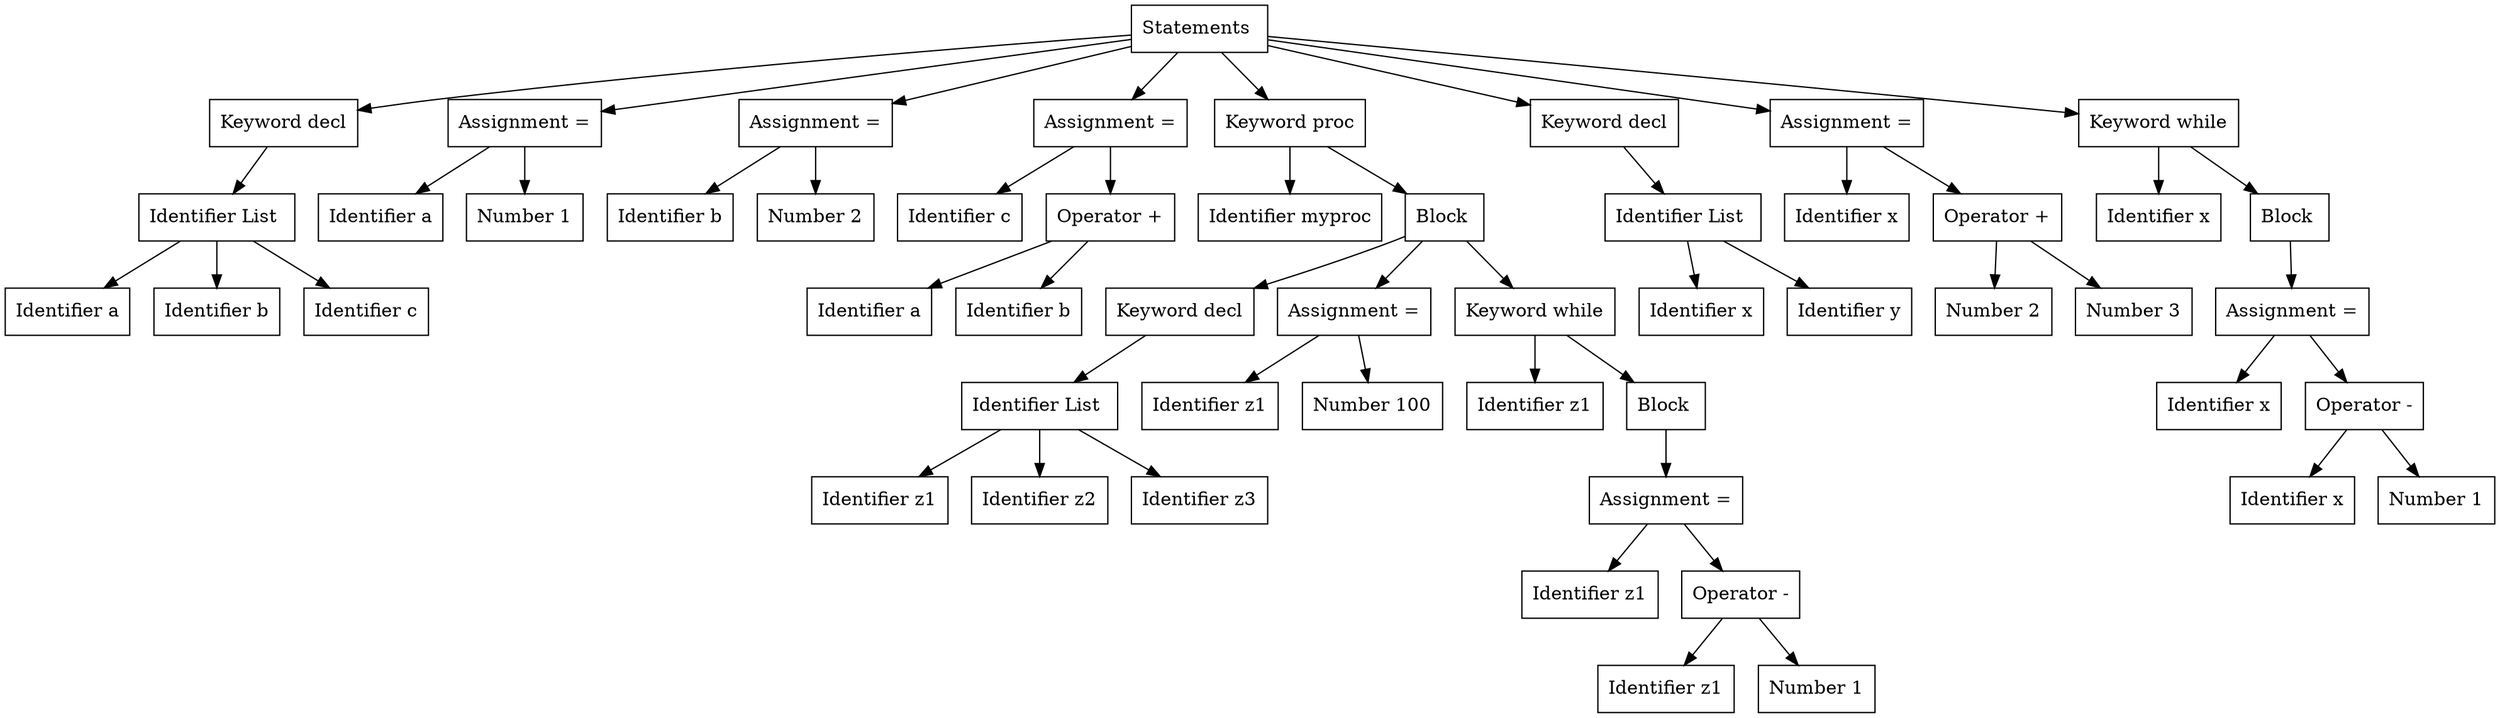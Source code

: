 digraph G {
node [shape = box];
node1 [ uuid = "133a31de-37f2-401b-a70d-92d9438a85fd" label = "Statements " ];
node2 [ uuid = "01f2147b-92a8-4ec9-9d73-3391fb474234" label = "Keyword decl" ];
node3 [ uuid = "c0e03d2d-5d9e-4716-ac4f-8d4b8e5034a6" label = "Identifier List " ];
node4 [ uuid = "3e7941e9-ad90-41ff-b8a8-a9fae9d0d3a1" label = "Identifier a" ];
node3 -> node4;
node5 [ uuid = "96b75761-a311-46a7-8e47-a5f2352b4fc9" label = "Identifier b" ];
node3 -> node5;
node6 [ uuid = "4c490573-637a-40c7-9d06-3f19f988a8f3" label = "Identifier c" ];
node3 -> node6;
node2 -> node3;
node1 -> node2;
node8 [ uuid = "6c992513-669a-465a-9ba7-1b7179a311f2" label = "Assignment =" ];
node7 [ uuid = "242a6be4-95fe-4059-aa1a-bfa02870b314" label = "Identifier a" ];
node8 -> node7;
node9 [ uuid = "13a88279-a40a-433a-8c6f-36602d9984aa" label = "Number 1" ];
node8 -> node9;
node1 -> node8;
node11 [ uuid = "92eaf686-4755-4d61-9cb3-8de296a1a7f8" label = "Assignment =" ];
node10 [ uuid = "a243238f-3400-41cd-aecb-8fa32c47b4dd" label = "Identifier b" ];
node11 -> node10;
node12 [ uuid = "17af1861-2746-4e98-8de3-630684935d87" label = "Number 2" ];
node11 -> node12;
node1 -> node11;
node14 [ uuid = "a0694964-1593-4c2b-8a76-ddad2bff5e37" label = "Assignment =" ];
node13 [ uuid = "e6bc1475-731a-40a1-bbda-68bf8c300f0a" label = "Identifier c" ];
node14 -> node13;
node16 [ uuid = "0515ff55-3285-47e4-bbe7-2899ea7a76a9" label = "Operator +" ];
node15 [ uuid = "900a273e-617f-4d7d-ac7a-c6b599dd3944" label = "Identifier a" ];
node16 -> node15;
node17 [ uuid = "839b4370-aeb1-47c8-893e-f7fa7c4e515b" label = "Identifier b" ];
node16 -> node17;
node14 -> node16;
node1 -> node14;
node18 [ uuid = "1e0d0685-1f92-4182-8797-45f3b4e972ca" label = "Keyword proc" ];
node19 [ uuid = "c9eba04a-39ad-4ad7-8a68-e7cfe6a49712" label = "Identifier myproc" ];
node18 -> node19;
node20 [ uuid = "4150f33c-5f18-4a08-b018-2400769baa6d" label = "Block " ];
node21 [ uuid = "e6b886cd-3749-4d96-87af-26097a9c3001" label = "Keyword decl" ];
node22 [ uuid = "dddb36ad-a66e-4fa3-9a8f-79abcb53f827" label = "Identifier List " ];
node23 [ uuid = "2ab92c69-5e2a-419c-b004-7b38683fa494" label = "Identifier z1" ];
node22 -> node23;
node24 [ uuid = "79902d45-6165-4762-839f-1731ad477584" label = "Identifier z2" ];
node22 -> node24;
node25 [ uuid = "3cb9dace-7cd3-4280-8d8c-3be73af4d2a2" label = "Identifier z3" ];
node22 -> node25;
node21 -> node22;
node20 -> node21;
node27 [ uuid = "48381811-4a05-4836-b53d-5a5319806103" label = "Assignment =" ];
node26 [ uuid = "15a9dc87-ca12-46ed-a257-53e71bc0c95f" label = "Identifier z1" ];
node27 -> node26;
node28 [ uuid = "0d15c7b4-da87-4290-89e4-73df83378d64" label = "Number 100" ];
node27 -> node28;
node20 -> node27;
node29 [ uuid = "8446dc53-e7c4-48f4-95d5-fff6f44433b9" label = "Keyword while" ];
node30 [ uuid = "da119fff-d9f4-4047-b541-af899da0c03a" label = "Identifier z1" ];
node29 -> node30;
node31 [ uuid = "c820c212-cd2b-42ef-9fef-58204e3c7ff3" label = "Block " ];
node33 [ uuid = "fe16f457-3988-4933-bd6f-cb448f61c0a5" label = "Assignment =" ];
node32 [ uuid = "5ddb142a-2fa1-471e-bd31-8548fa354ec9" label = "Identifier z1" ];
node33 -> node32;
node35 [ uuid = "fc37832c-80e0-4e38-81d8-13ff64c70ac4" label = "Operator -" ];
node34 [ uuid = "a72df983-375a-4950-819e-276365fa361e" label = "Identifier z1" ];
node35 -> node34;
node36 [ uuid = "a3832f57-5994-4925-aa80-81fda1b3d3c6" label = "Number 1" ];
node35 -> node36;
node33 -> node35;
node31 -> node33;
node29 -> node31;
node20 -> node29;
node18 -> node20;
node1 -> node18;
node37 [ uuid = "0640bf81-d76f-4627-a008-7f15abd7fafd" label = "Keyword decl" ];
node38 [ uuid = "0d49e59e-7acc-4876-8dc1-93147b4ac538" label = "Identifier List " ];
node39 [ uuid = "d2ecb171-7979-4d6b-b4d6-03312c909949" label = "Identifier x" ];
node38 -> node39;
node40 [ uuid = "5228c0a0-9f37-4512-b067-b71435270377" label = "Identifier y" ];
node38 -> node40;
node37 -> node38;
node1 -> node37;
node42 [ uuid = "70026bd8-74c0-4b78-98e9-88037d27b750" label = "Assignment =" ];
node41 [ uuid = "463765f9-1cdf-48cf-bc87-1af59d1b9c5f" label = "Identifier x" ];
node42 -> node41;
node44 [ uuid = "c435af6f-73de-42b2-92e7-90543ade746e" label = "Operator +" ];
node43 [ uuid = "a6a018c9-2e09-4ed3-9a97-1226987384b0" label = "Number 2" ];
node44 -> node43;
node45 [ uuid = "fa1acf61-9c99-4c1f-a89a-7b3bc8525120" label = "Number 3" ];
node44 -> node45;
node42 -> node44;
node1 -> node42;
node46 [ uuid = "28af9b14-5836-4259-b5ce-cefee2a08f1b" label = "Keyword while" ];
node47 [ uuid = "f2bb236c-e986-410f-8286-18e8c3787b5e" label = "Identifier x" ];
node46 -> node47;
node48 [ uuid = "443eca37-05fb-4bce-a98f-047f6a890a88" label = "Block " ];
node50 [ uuid = "989bf019-39e3-4bd9-9768-75555489e37f" label = "Assignment =" ];
node49 [ uuid = "32996c7f-be65-4d4d-8081-1a4b6bac1ea5" label = "Identifier x" ];
node50 -> node49;
node52 [ uuid = "62dccd46-06f1-4185-9957-2cf0da310088" label = "Operator -" ];
node51 [ uuid = "ddd9f2b8-8164-420d-a635-d30a59c1dd5e" label = "Identifier x" ];
node52 -> node51;
node53 [ uuid = "577100e7-01af-4cec-9adb-d380b9044e83" label = "Number 1" ];
node52 -> node53;
node50 -> node52;
node48 -> node50;
node46 -> node48;
node1 -> node46;
}
